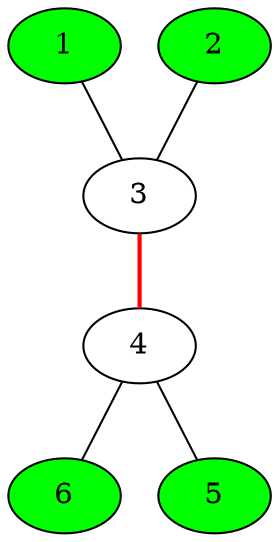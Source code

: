 graph G {
    1 [style = filled, fillcolor = "green"];
    2 [style = filled, fillcolor = "green"];
    6 [style = filled, fillcolor = "green"];
    5 [style = filled, fillcolor = "green"];
    1 -- 3;
    2 -- 3;
    3 -- 4[style=bold, color = "red"];
    4 -- 5;
    4 -- 6;
}
